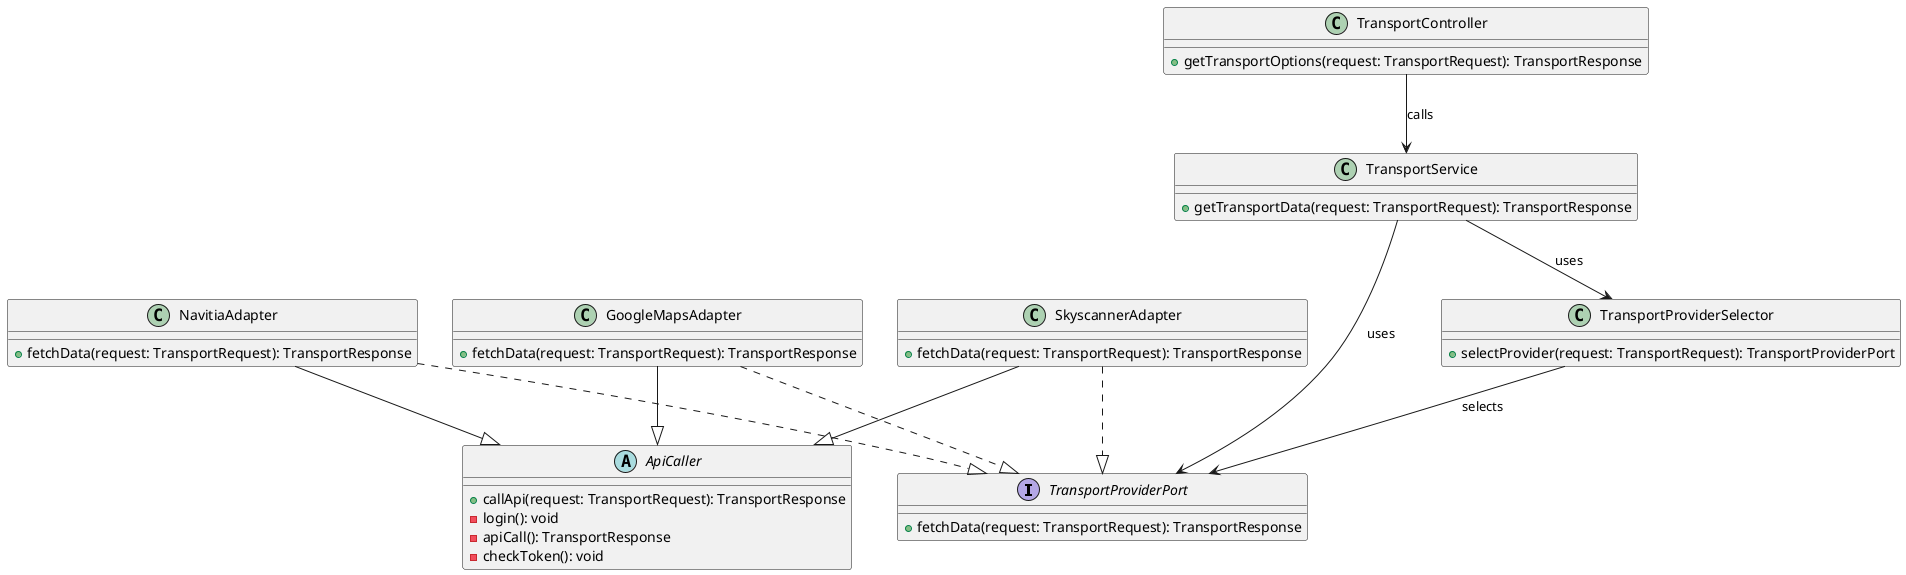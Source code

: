 @startuml
' Define the interface for external transport data fetching
interface TransportProviderPort {
  +fetchData(request: TransportRequest): TransportResponse
}

' Abstract class that implements the template method pattern
abstract class ApiCaller {
  +callApi(request: TransportRequest): TransportResponse
  -login(): void
  -apiCall(): TransportResponse
  -checkToken(): void
}

' Concrete adapter for Navitia API
class NavitiaAdapter {
  +fetchData(request: TransportRequest): TransportResponse
}

' Concrete adapter for Google Maps API
class GoogleMapsAdapter {
  +fetchData(request: TransportRequest): TransportResponse
}

' Concrete adapter for Skyscanner API
class SkyscannerAdapter {
  +fetchData(request: TransportRequest): TransportResponse
}

' Service class that handles transport data requests
class TransportService {
  +getTransportData(request: TransportRequest): TransportResponse
}

' Controller class that receives requests from the frontend
class TransportController {
  +getTransportOptions(request: TransportRequest): TransportResponse
}

' Selector class that determines the best transport provider
class TransportProviderSelector {
  +selectProvider(request: TransportRequest): TransportProviderPort
}

' Relationships
TransportController --> TransportService : "calls"
TransportService --> TransportProviderSelector : "uses"
TransportProviderSelector --> TransportProviderPort : "selects"

TransportService --> TransportProviderPort : "uses"
NavitiaAdapter --|> ApiCaller
GoogleMapsAdapter --|> ApiCaller
SkyscannerAdapter --|> ApiCaller

NavitiaAdapter ..|> TransportProviderPort
GoogleMapsAdapter ..|> TransportProviderPort
SkyscannerAdapter ..|> TransportProviderPort

@enduml
